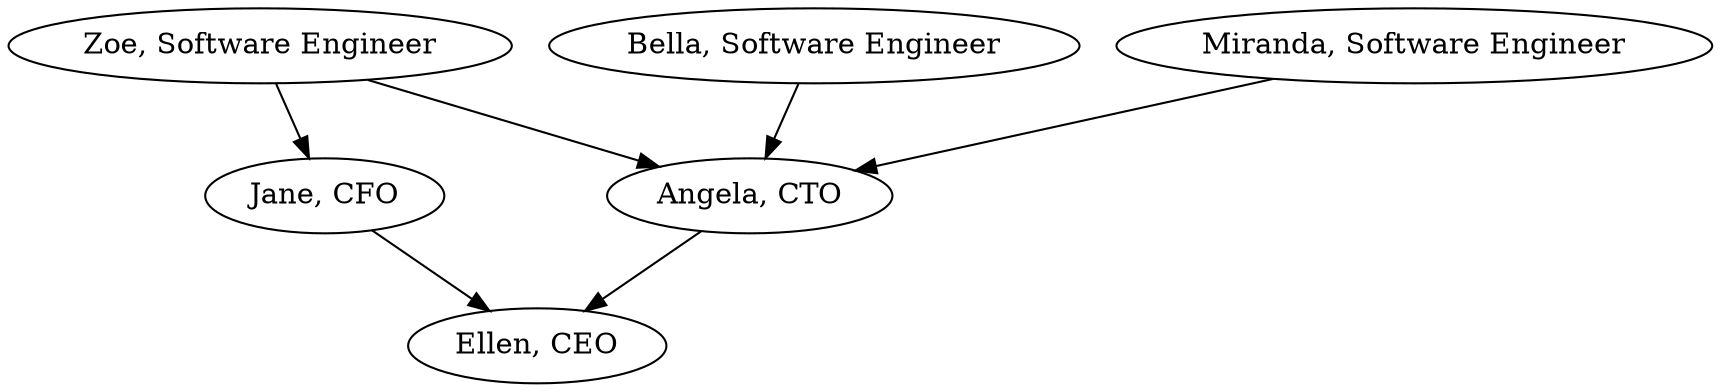 digraph {
  ceo[label="Ellen, CEO"];
  cfo[label="Jane, CFO"];
  cto[label="Angela, CTO"];
  engineer_1[label="Bella, Software Engineer"];
  engineer_2[label="Miranda, Software Engineer"];
  engineer_3[label="Zoe, Software Engineer"];


  cto-> ceo;
  cfo -> ceo;
  engineer_1 -> cto;
  engineer_2 -> cto;
  engineer_3 -> cto;
  engineer_3 -> cfo;
}
